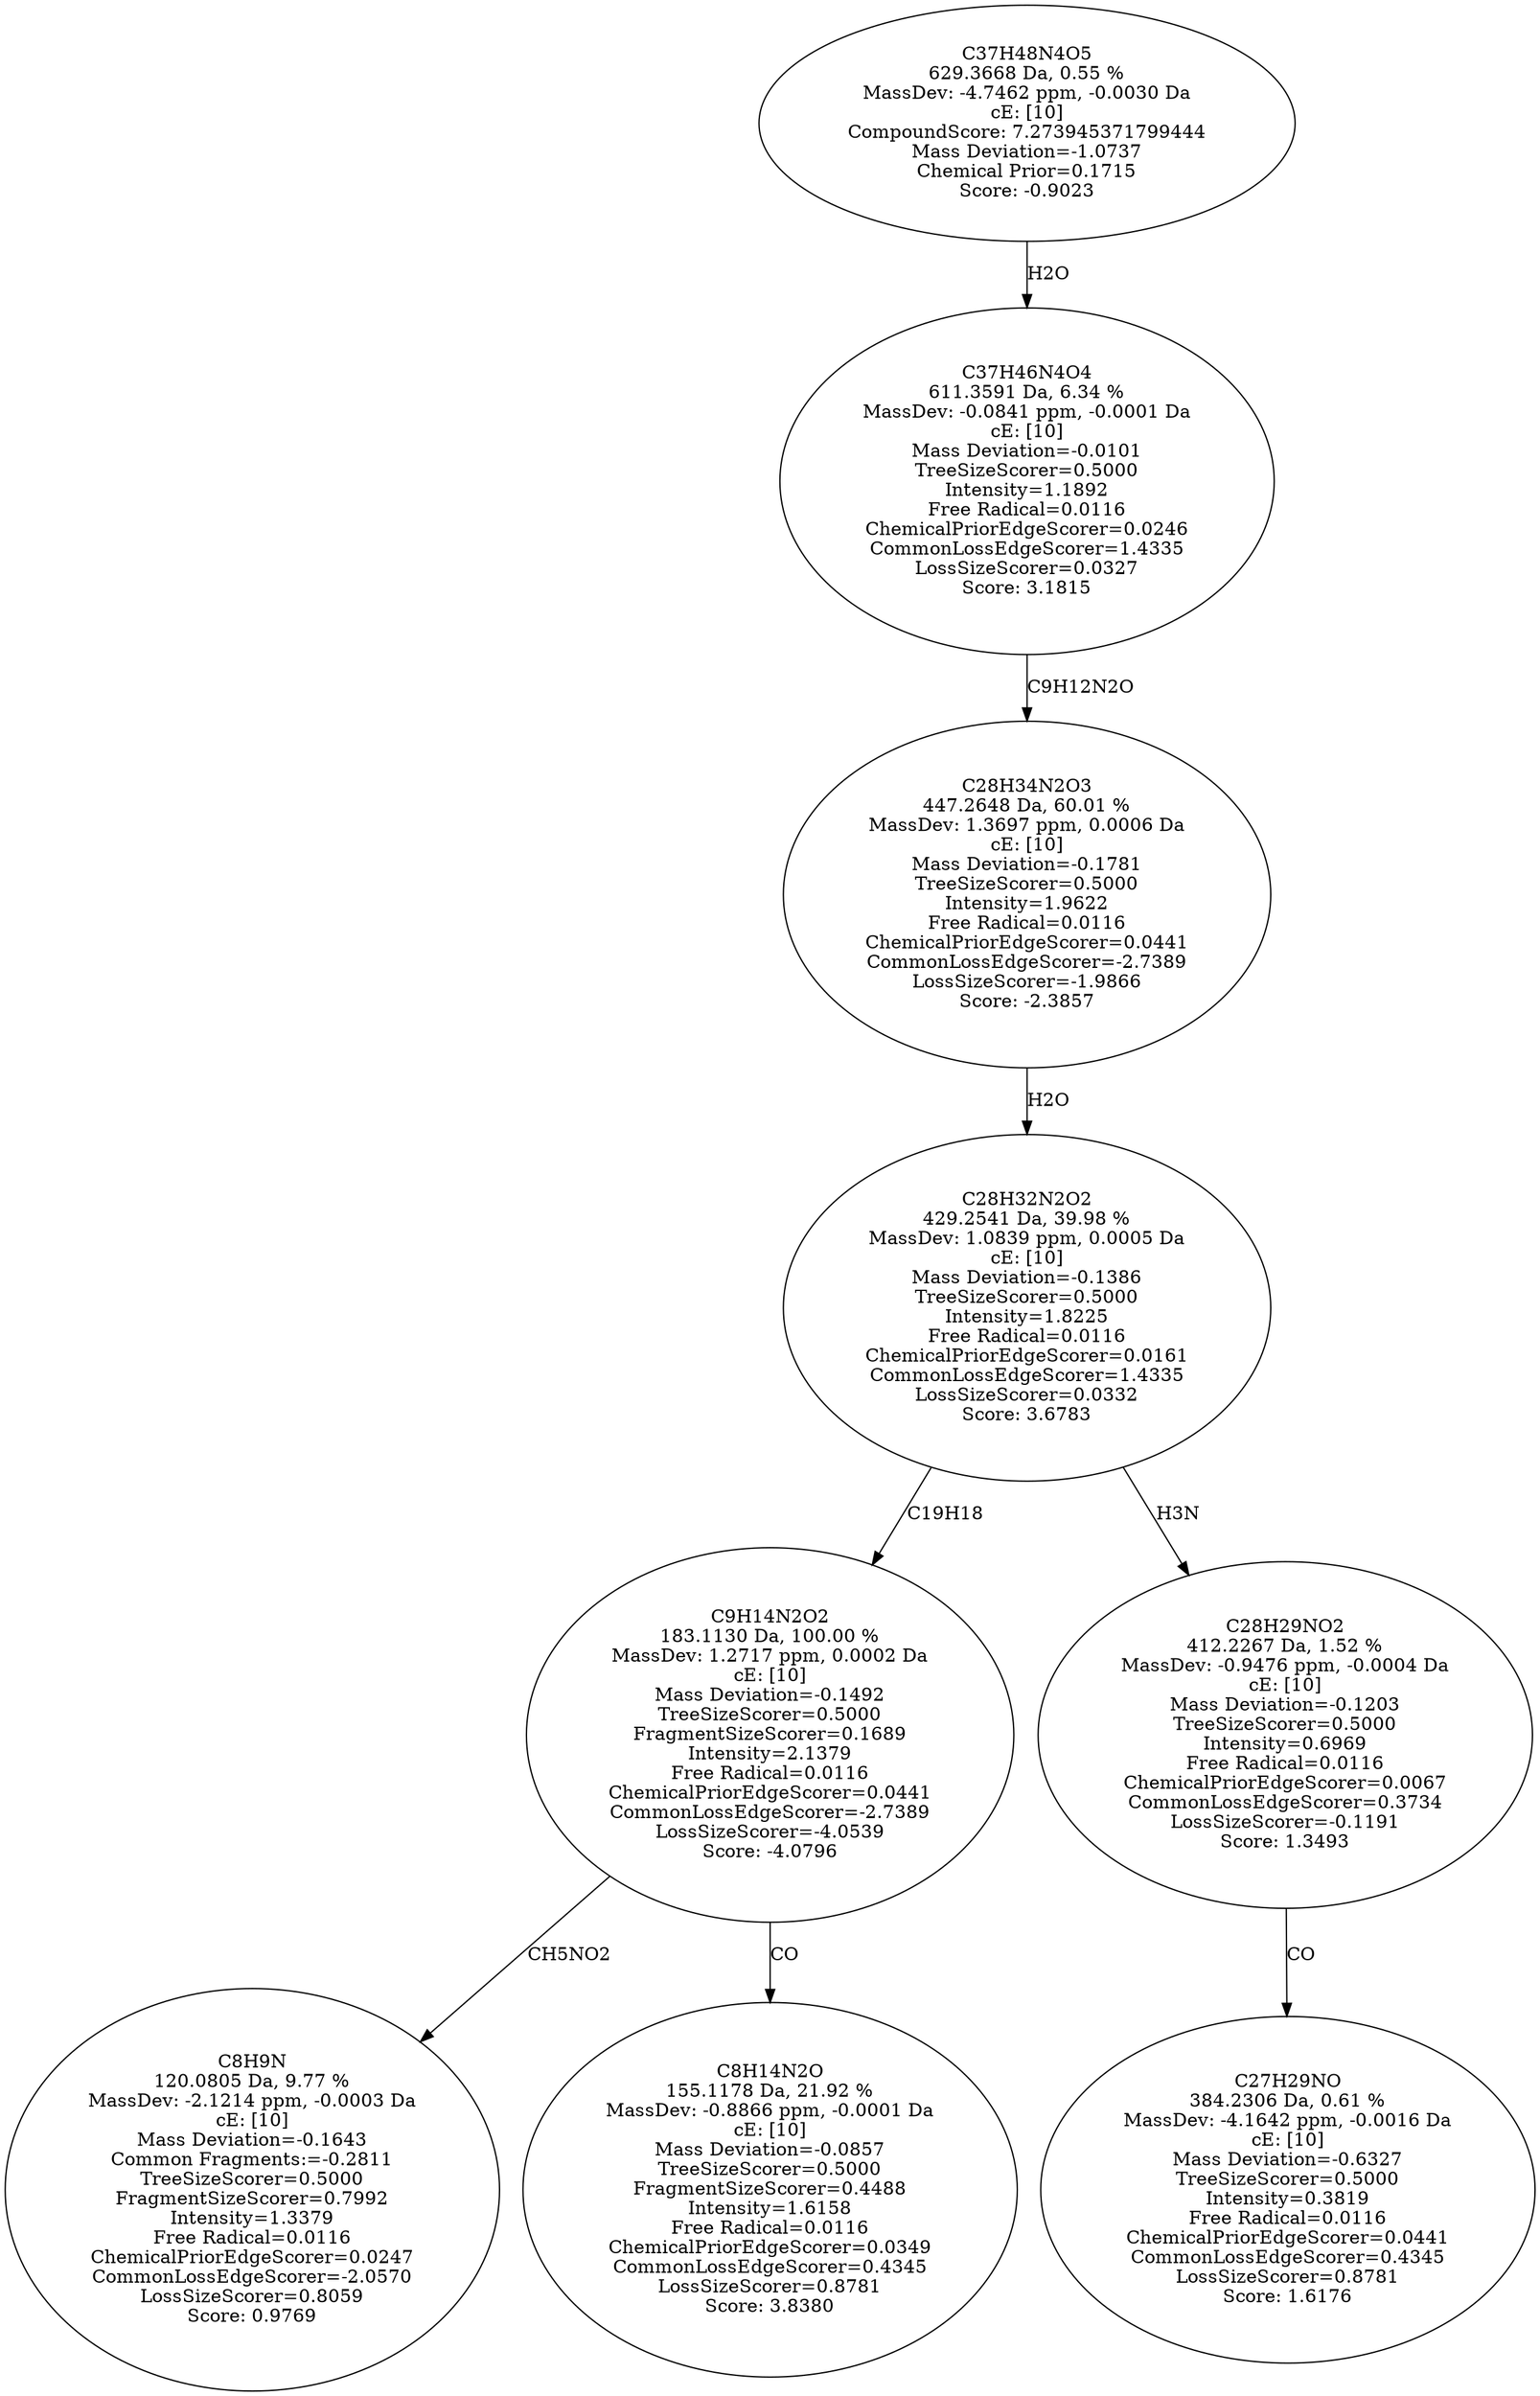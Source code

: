 strict digraph {
v1 [label="C8H9N\n120.0805 Da, 9.77 %\nMassDev: -2.1214 ppm, -0.0003 Da\ncE: [10]\nMass Deviation=-0.1643\nCommon Fragments:=-0.2811\nTreeSizeScorer=0.5000\nFragmentSizeScorer=0.7992\nIntensity=1.3379\nFree Radical=0.0116\nChemicalPriorEdgeScorer=0.0247\nCommonLossEdgeScorer=-2.0570\nLossSizeScorer=0.8059\nScore: 0.9769"];
v2 [label="C8H14N2O\n155.1178 Da, 21.92 %\nMassDev: -0.8866 ppm, -0.0001 Da\ncE: [10]\nMass Deviation=-0.0857\nTreeSizeScorer=0.5000\nFragmentSizeScorer=0.4488\nIntensity=1.6158\nFree Radical=0.0116\nChemicalPriorEdgeScorer=0.0349\nCommonLossEdgeScorer=0.4345\nLossSizeScorer=0.8781\nScore: 3.8380"];
v3 [label="C9H14N2O2\n183.1130 Da, 100.00 %\nMassDev: 1.2717 ppm, 0.0002 Da\ncE: [10]\nMass Deviation=-0.1492\nTreeSizeScorer=0.5000\nFragmentSizeScorer=0.1689\nIntensity=2.1379\nFree Radical=0.0116\nChemicalPriorEdgeScorer=0.0441\nCommonLossEdgeScorer=-2.7389\nLossSizeScorer=-4.0539\nScore: -4.0796"];
v4 [label="C27H29NO\n384.2306 Da, 0.61 %\nMassDev: -4.1642 ppm, -0.0016 Da\ncE: [10]\nMass Deviation=-0.6327\nTreeSizeScorer=0.5000\nIntensity=0.3819\nFree Radical=0.0116\nChemicalPriorEdgeScorer=0.0441\nCommonLossEdgeScorer=0.4345\nLossSizeScorer=0.8781\nScore: 1.6176"];
v5 [label="C28H29NO2\n412.2267 Da, 1.52 %\nMassDev: -0.9476 ppm, -0.0004 Da\ncE: [10]\nMass Deviation=-0.1203\nTreeSizeScorer=0.5000\nIntensity=0.6969\nFree Radical=0.0116\nChemicalPriorEdgeScorer=0.0067\nCommonLossEdgeScorer=0.3734\nLossSizeScorer=-0.1191\nScore: 1.3493"];
v6 [label="C28H32N2O2\n429.2541 Da, 39.98 %\nMassDev: 1.0839 ppm, 0.0005 Da\ncE: [10]\nMass Deviation=-0.1386\nTreeSizeScorer=0.5000\nIntensity=1.8225\nFree Radical=0.0116\nChemicalPriorEdgeScorer=0.0161\nCommonLossEdgeScorer=1.4335\nLossSizeScorer=0.0332\nScore: 3.6783"];
v7 [label="C28H34N2O3\n447.2648 Da, 60.01 %\nMassDev: 1.3697 ppm, 0.0006 Da\ncE: [10]\nMass Deviation=-0.1781\nTreeSizeScorer=0.5000\nIntensity=1.9622\nFree Radical=0.0116\nChemicalPriorEdgeScorer=0.0441\nCommonLossEdgeScorer=-2.7389\nLossSizeScorer=-1.9866\nScore: -2.3857"];
v8 [label="C37H46N4O4\n611.3591 Da, 6.34 %\nMassDev: -0.0841 ppm, -0.0001 Da\ncE: [10]\nMass Deviation=-0.0101\nTreeSizeScorer=0.5000\nIntensity=1.1892\nFree Radical=0.0116\nChemicalPriorEdgeScorer=0.0246\nCommonLossEdgeScorer=1.4335\nLossSizeScorer=0.0327\nScore: 3.1815"];
v9 [label="C37H48N4O5\n629.3668 Da, 0.55 %\nMassDev: -4.7462 ppm, -0.0030 Da\ncE: [10]\nCompoundScore: 7.273945371799444\nMass Deviation=-1.0737\nChemical Prior=0.1715\nScore: -0.9023"];
v3 -> v1 [label="CH5NO2"];
v3 -> v2 [label="CO"];
v6 -> v3 [label="C19H18"];
v5 -> v4 [label="CO"];
v6 -> v5 [label="H3N"];
v7 -> v6 [label="H2O"];
v8 -> v7 [label="C9H12N2O"];
v9 -> v8 [label="H2O"];
}